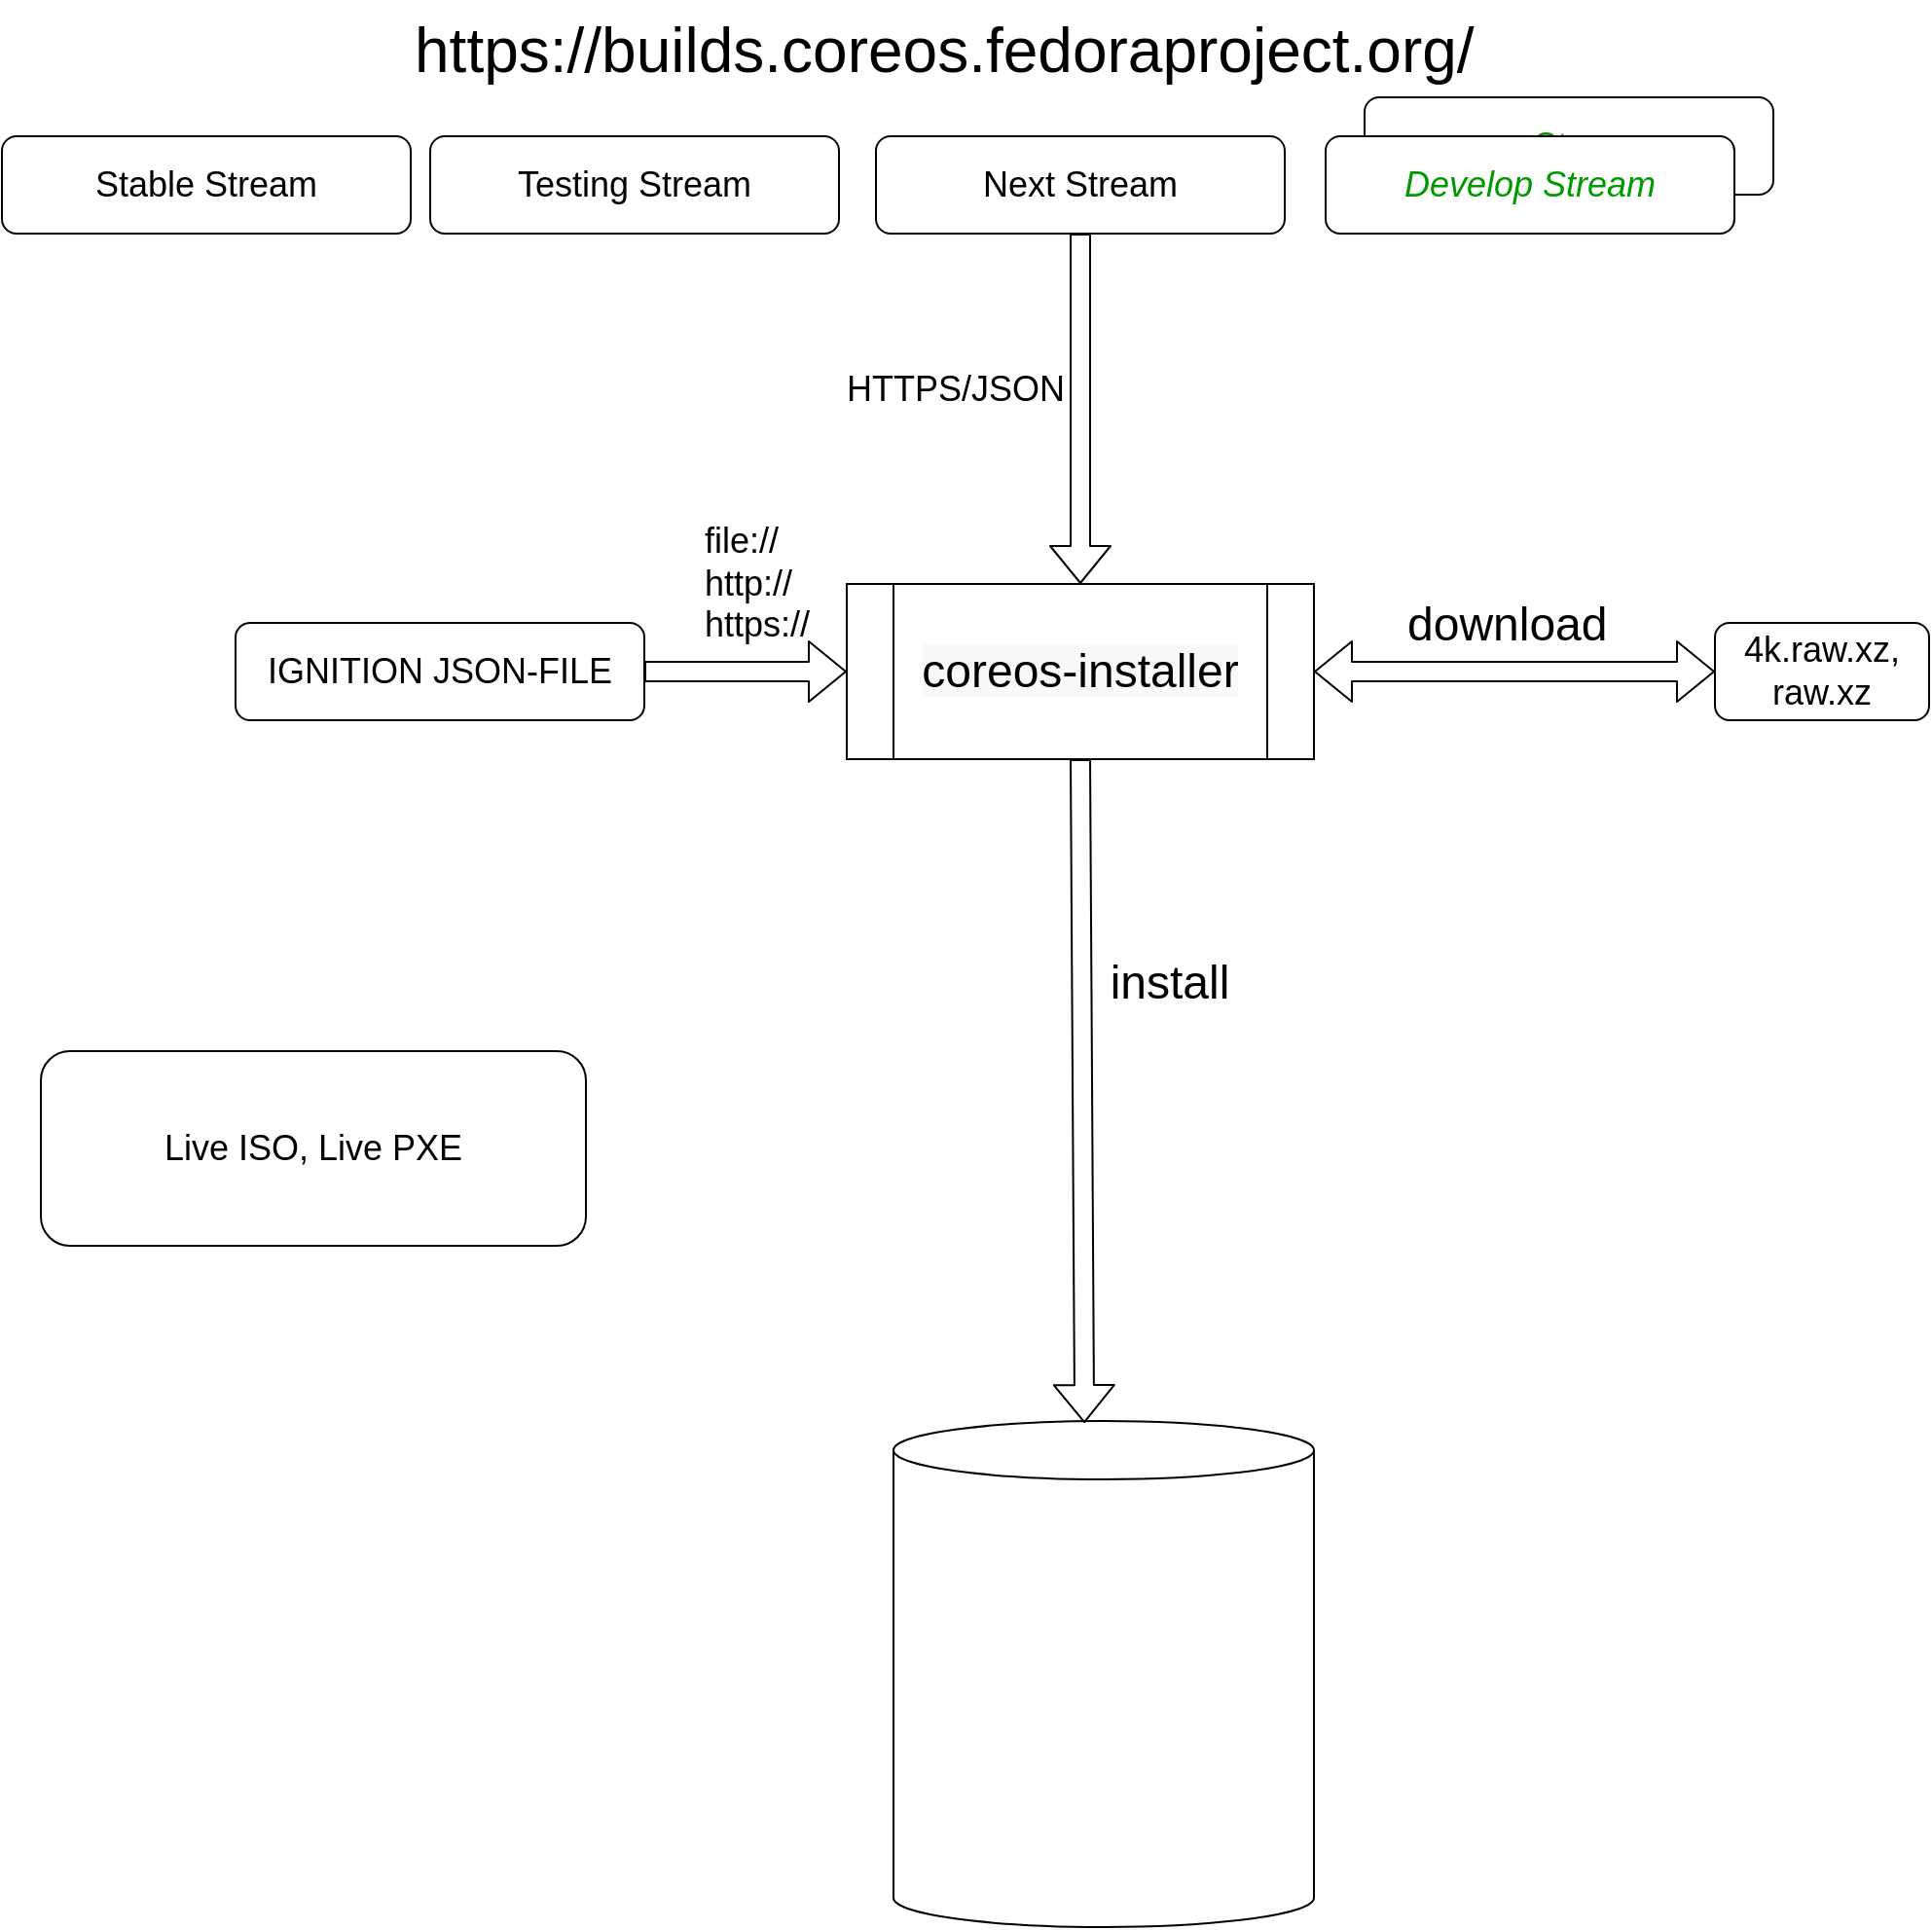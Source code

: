 <mxfile version="13.6.2" type="device"><diagram id="SaEhh93JJXrNQOoGkRJ-" name="Page-1"><mxGraphModel dx="1929" dy="809" grid="1" gridSize="10" guides="1" tooltips="1" connect="1" arrows="1" fold="1" page="1" pageScale="1" pageWidth="827" pageHeight="1169" math="0" shadow="0"><root><mxCell id="0"/><mxCell id="1" parent="0"/><UserObject label="&lt;font style=&quot;font-size: 32px&quot;&gt;https://builds.coreos.fedoraproject.org/&lt;/font&gt;" link="https://builds.coreos.fedoraproject.org/streams/" id="Wtok1GOzpgLEULP_1_DY-5"><mxCell style="text;whiteSpace=wrap;html=1;" vertex="1" parent="1"><mxGeometry x="150" y="90" width="560" height="50" as="geometry"/></mxCell></UserObject><mxCell id="Wtok1GOzpgLEULP_1_DY-7" value="&lt;meta charset=&quot;utf-8&quot;&gt;&lt;span style=&quot;color: rgb(0, 0, 0); font-family: helvetica; font-size: 24px; font-style: normal; font-weight: 400; letter-spacing: normal; text-align: center; text-indent: 0px; text-transform: none; word-spacing: 0px; background-color: rgb(248, 249, 250); display: inline; float: none;&quot;&gt;coreos-installer&lt;/span&gt;" style="shape=process;whiteSpace=wrap;html=1;backgroundOutline=1;" vertex="1" parent="1"><mxGeometry x="374" y="390" width="240" height="90" as="geometry"/></mxCell><mxCell id="Wtok1GOzpgLEULP_1_DY-8" value="&lt;font style=&quot;font-size: 18px&quot;&gt;Stable Stream&lt;/font&gt;" style="rounded=1;whiteSpace=wrap;html=1;" vertex="1" parent="1"><mxGeometry x="-60" y="160" width="210" height="50" as="geometry"/></mxCell><mxCell id="Wtok1GOzpgLEULP_1_DY-10" value="&lt;font style=&quot;font-size: 18px&quot;&gt;Testing Stream&lt;/font&gt;" style="rounded=1;whiteSpace=wrap;html=1;" vertex="1" parent="1"><mxGeometry x="160" y="160" width="210" height="50" as="geometry"/></mxCell><mxCell id="Wtok1GOzpgLEULP_1_DY-11" value="&lt;font style=&quot;font-size: 18px&quot;&gt;Next Stream&lt;/font&gt;" style="rounded=1;whiteSpace=wrap;html=1;" vertex="1" parent="1"><mxGeometry x="389" y="160" width="210" height="50" as="geometry"/></mxCell><mxCell id="Wtok1GOzpgLEULP_1_DY-13" value="&lt;font style=&quot;font-size: 18px&quot; color=&quot;#009900&quot;&gt;&lt;i&gt;... Stream&lt;/i&gt;&lt;/font&gt;" style="rounded=1;whiteSpace=wrap;html=1;" vertex="1" parent="1"><mxGeometry x="640" y="140" width="210" height="50" as="geometry"/></mxCell><mxCell id="Wtok1GOzpgLEULP_1_DY-14" value="" style="shape=flexArrow;endArrow=classic;html=1;entryX=0.5;entryY=0;entryDx=0;entryDy=0;" edge="1" parent="1" source="Wtok1GOzpgLEULP_1_DY-11" target="Wtok1GOzpgLEULP_1_DY-7"><mxGeometry width="50" height="50" relative="1" as="geometry"><mxPoint x="140" y="560" as="sourcePoint"/><mxPoint x="440" y="390" as="targetPoint"/></mxGeometry></mxCell><mxCell id="Wtok1GOzpgLEULP_1_DY-15" value="&lt;font style=&quot;font-size: 18px&quot;&gt;HTTPS/JSON&lt;/font&gt;" style="text;html=1;strokeColor=none;fillColor=none;align=center;verticalAlign=middle;whiteSpace=wrap;rounded=0;" vertex="1" parent="1"><mxGeometry x="410" y="280" width="40" height="20" as="geometry"/></mxCell><mxCell id="Wtok1GOzpgLEULP_1_DY-16" value="&lt;font style=&quot;font-size: 18px&quot;&gt;IGNITION JSON-FILE&lt;/font&gt;" style="rounded=1;whiteSpace=wrap;html=1;" vertex="1" parent="1"><mxGeometry x="60" y="410" width="210" height="50" as="geometry"/></mxCell><mxCell id="Wtok1GOzpgLEULP_1_DY-17" value="" style="shape=flexArrow;endArrow=classic;html=1;" edge="1" parent="1" source="Wtok1GOzpgLEULP_1_DY-16" target="Wtok1GOzpgLEULP_1_DY-7"><mxGeometry width="50" height="50" relative="1" as="geometry"><mxPoint x="380" y="390" as="sourcePoint"/><mxPoint x="430" y="340" as="targetPoint"/></mxGeometry></mxCell><mxCell id="Wtok1GOzpgLEULP_1_DY-18" value="&lt;font style=&quot;font-size: 18px&quot;&gt;file://&lt;br&gt;http://&lt;br&gt;https://&lt;/font&gt;" style="text;html=1;strokeColor=none;fillColor=none;align=left;verticalAlign=middle;whiteSpace=wrap;rounded=0;" vertex="1" parent="1"><mxGeometry x="299" y="380" width="40" height="20" as="geometry"/></mxCell><mxCell id="Wtok1GOzpgLEULP_1_DY-12" value="&lt;font style=&quot;font-size: 18px&quot; color=&quot;#009900&quot;&gt;&lt;i&gt;Develop Stream&lt;/i&gt;&lt;/font&gt;" style="rounded=1;whiteSpace=wrap;html=1;" vertex="1" parent="1"><mxGeometry x="620" y="160" width="210" height="50" as="geometry"/></mxCell><mxCell id="Wtok1GOzpgLEULP_1_DY-19" value="" style="shape=cylinder2;whiteSpace=wrap;html=1;boundedLbl=1;backgroundOutline=1;size=15;" vertex="1" parent="1"><mxGeometry x="398" y="820" width="216" height="260" as="geometry"/></mxCell><mxCell id="Wtok1GOzpgLEULP_1_DY-20" value="" style="shape=flexArrow;endArrow=classic;html=1;exitX=0.5;exitY=1;exitDx=0;exitDy=0;entryX=0.454;entryY=0.004;entryDx=0;entryDy=0;entryPerimeter=0;" edge="1" parent="1" source="Wtok1GOzpgLEULP_1_DY-7" target="Wtok1GOzpgLEULP_1_DY-19"><mxGeometry width="50" height="50" relative="1" as="geometry"><mxPoint x="390" y="670" as="sourcePoint"/><mxPoint x="494" y="730" as="targetPoint"/></mxGeometry></mxCell><mxCell id="Wtok1GOzpgLEULP_1_DY-21" value="&lt;span style=&quot;font-size: 24px&quot;&gt;install&lt;/span&gt;" style="text;html=1;strokeColor=none;fillColor=none;align=center;verticalAlign=middle;whiteSpace=wrap;rounded=0;" vertex="1" parent="1"><mxGeometry x="520" y="585" width="40" height="20" as="geometry"/></mxCell><mxCell id="Wtok1GOzpgLEULP_1_DY-23" value="&lt;font style=&quot;font-size: 18px&quot;&gt;Live ISO, Live PXE&lt;/font&gt;" style="rounded=1;whiteSpace=wrap;html=1;" vertex="1" parent="1"><mxGeometry x="-40" y="630" width="280" height="100" as="geometry"/></mxCell><mxCell id="Wtok1GOzpgLEULP_1_DY-24" value="&lt;font style=&quot;font-size: 18px&quot;&gt;4k.raw.xz, raw.xz&lt;/font&gt;" style="rounded=1;whiteSpace=wrap;html=1;" vertex="1" parent="1"><mxGeometry x="820" y="410" width="110" height="50" as="geometry"/></mxCell><mxCell id="Wtok1GOzpgLEULP_1_DY-25" value="" style="shape=flexArrow;endArrow=classic;startArrow=classic;html=1;entryX=0;entryY=0.5;entryDx=0;entryDy=0;" edge="1" parent="1" source="Wtok1GOzpgLEULP_1_DY-7" target="Wtok1GOzpgLEULP_1_DY-24"><mxGeometry width="50" height="50" relative="1" as="geometry"><mxPoint x="390" y="670" as="sourcePoint"/><mxPoint x="440" y="620" as="targetPoint"/></mxGeometry></mxCell><mxCell id="Wtok1GOzpgLEULP_1_DY-26" value="&lt;div style=&quot;text-align: center&quot;&gt;&lt;span style=&quot;font-size: 24px&quot;&gt;&lt;font face=&quot;helvetica&quot;&gt;download&lt;/font&gt;&lt;/span&gt;&lt;/div&gt;" style="text;whiteSpace=wrap;html=1;" vertex="1" parent="1"><mxGeometry x="660" y="390" width="160" height="30" as="geometry"/></mxCell></root></mxGraphModel></diagram></mxfile>